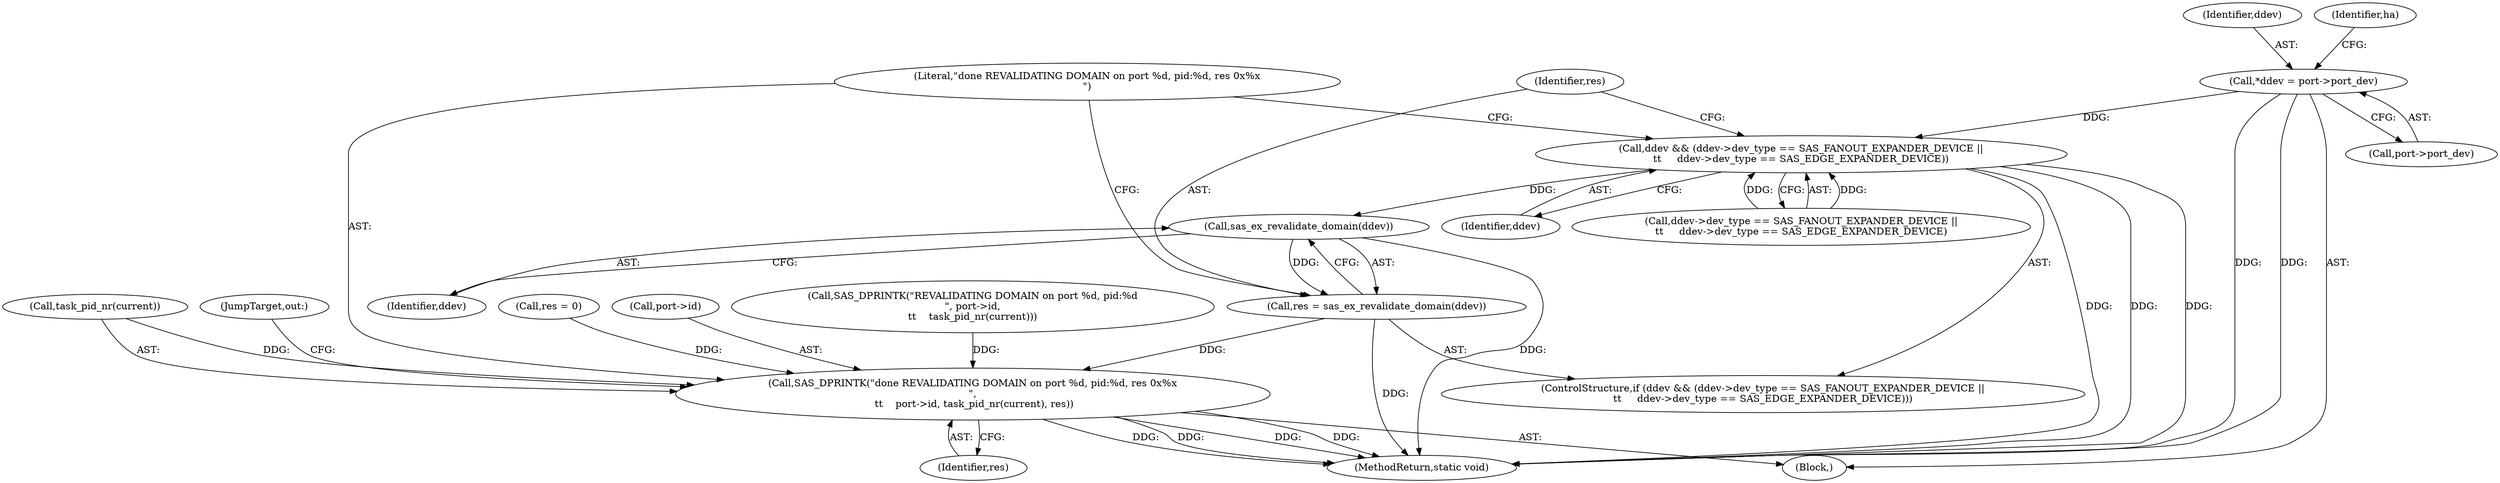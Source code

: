 digraph "0_linux_0558f33c06bb910e2879e355192227a8e8f0219d_5@pointer" {
"1000126" [label="(Call,*ddev = port->port_dev)"];
"1000168" [label="(Call,ddev && (ddev->dev_type == SAS_FANOUT_EXPANDER_DEVICE ||\n\t\t     ddev->dev_type == SAS_EDGE_EXPANDER_DEVICE))"];
"1000183" [label="(Call,sas_ex_revalidate_domain(ddev))"];
"1000181" [label="(Call,res = sas_ex_revalidate_domain(ddev))"];
"1000185" [label="(Call,SAS_DPRINTK(\"done REVALIDATING DOMAIN on port %d, pid:%d, res 0x%x\n\",\n \t\t    port->id, task_pid_nr(current), res))"];
"1000128" [label="(Call,port->port_dev)"];
"1000182" [label="(Identifier,res)"];
"1000170" [label="(Call,ddev->dev_type == SAS_FANOUT_EXPANDER_DEVICE ||\n\t\t     ddev->dev_type == SAS_EDGE_EXPANDER_DEVICE)"];
"1000169" [label="(Identifier,ddev)"];
"1000184" [label="(Identifier,ddev)"];
"1000187" [label="(Call,port->id)"];
"1000126" [label="(Call,*ddev = port->port_dev)"];
"1000160" [label="(Call,SAS_DPRINTK(\"REVALIDATING DOMAIN on port %d, pid:%d\n\", port->id,\n\t\t    task_pid_nr(current)))"];
"1000127" [label="(Identifier,ddev)"];
"1000190" [label="(Call,task_pid_nr(current))"];
"1000193" [label="(JumpTarget,out:)"];
"1000105" [label="(Call,res = 0)"];
"1000134" [label="(Identifier,ha)"];
"1000192" [label="(Identifier,res)"];
"1000183" [label="(Call,sas_ex_revalidate_domain(ddev))"];
"1000103" [label="(Block,)"];
"1000205" [label="(MethodReturn,static void)"];
"1000167" [label="(ControlStructure,if (ddev && (ddev->dev_type == SAS_FANOUT_EXPANDER_DEVICE ||\n\t\t     ddev->dev_type == SAS_EDGE_EXPANDER_DEVICE)))"];
"1000168" [label="(Call,ddev && (ddev->dev_type == SAS_FANOUT_EXPANDER_DEVICE ||\n\t\t     ddev->dev_type == SAS_EDGE_EXPANDER_DEVICE))"];
"1000185" [label="(Call,SAS_DPRINTK(\"done REVALIDATING DOMAIN on port %d, pid:%d, res 0x%x\n\",\n \t\t    port->id, task_pid_nr(current), res))"];
"1000181" [label="(Call,res = sas_ex_revalidate_domain(ddev))"];
"1000186" [label="(Literal,\"done REVALIDATING DOMAIN on port %d, pid:%d, res 0x%x\n\")"];
"1000126" -> "1000103"  [label="AST: "];
"1000126" -> "1000128"  [label="CFG: "];
"1000127" -> "1000126"  [label="AST: "];
"1000128" -> "1000126"  [label="AST: "];
"1000134" -> "1000126"  [label="CFG: "];
"1000126" -> "1000205"  [label="DDG: "];
"1000126" -> "1000205"  [label="DDG: "];
"1000126" -> "1000168"  [label="DDG: "];
"1000168" -> "1000167"  [label="AST: "];
"1000168" -> "1000169"  [label="CFG: "];
"1000168" -> "1000170"  [label="CFG: "];
"1000169" -> "1000168"  [label="AST: "];
"1000170" -> "1000168"  [label="AST: "];
"1000182" -> "1000168"  [label="CFG: "];
"1000186" -> "1000168"  [label="CFG: "];
"1000168" -> "1000205"  [label="DDG: "];
"1000168" -> "1000205"  [label="DDG: "];
"1000168" -> "1000205"  [label="DDG: "];
"1000170" -> "1000168"  [label="DDG: "];
"1000170" -> "1000168"  [label="DDG: "];
"1000168" -> "1000183"  [label="DDG: "];
"1000183" -> "1000181"  [label="AST: "];
"1000183" -> "1000184"  [label="CFG: "];
"1000184" -> "1000183"  [label="AST: "];
"1000181" -> "1000183"  [label="CFG: "];
"1000183" -> "1000205"  [label="DDG: "];
"1000183" -> "1000181"  [label="DDG: "];
"1000181" -> "1000167"  [label="AST: "];
"1000182" -> "1000181"  [label="AST: "];
"1000186" -> "1000181"  [label="CFG: "];
"1000181" -> "1000205"  [label="DDG: "];
"1000181" -> "1000185"  [label="DDG: "];
"1000185" -> "1000103"  [label="AST: "];
"1000185" -> "1000192"  [label="CFG: "];
"1000186" -> "1000185"  [label="AST: "];
"1000187" -> "1000185"  [label="AST: "];
"1000190" -> "1000185"  [label="AST: "];
"1000192" -> "1000185"  [label="AST: "];
"1000193" -> "1000185"  [label="CFG: "];
"1000185" -> "1000205"  [label="DDG: "];
"1000185" -> "1000205"  [label="DDG: "];
"1000185" -> "1000205"  [label="DDG: "];
"1000185" -> "1000205"  [label="DDG: "];
"1000160" -> "1000185"  [label="DDG: "];
"1000190" -> "1000185"  [label="DDG: "];
"1000105" -> "1000185"  [label="DDG: "];
}
